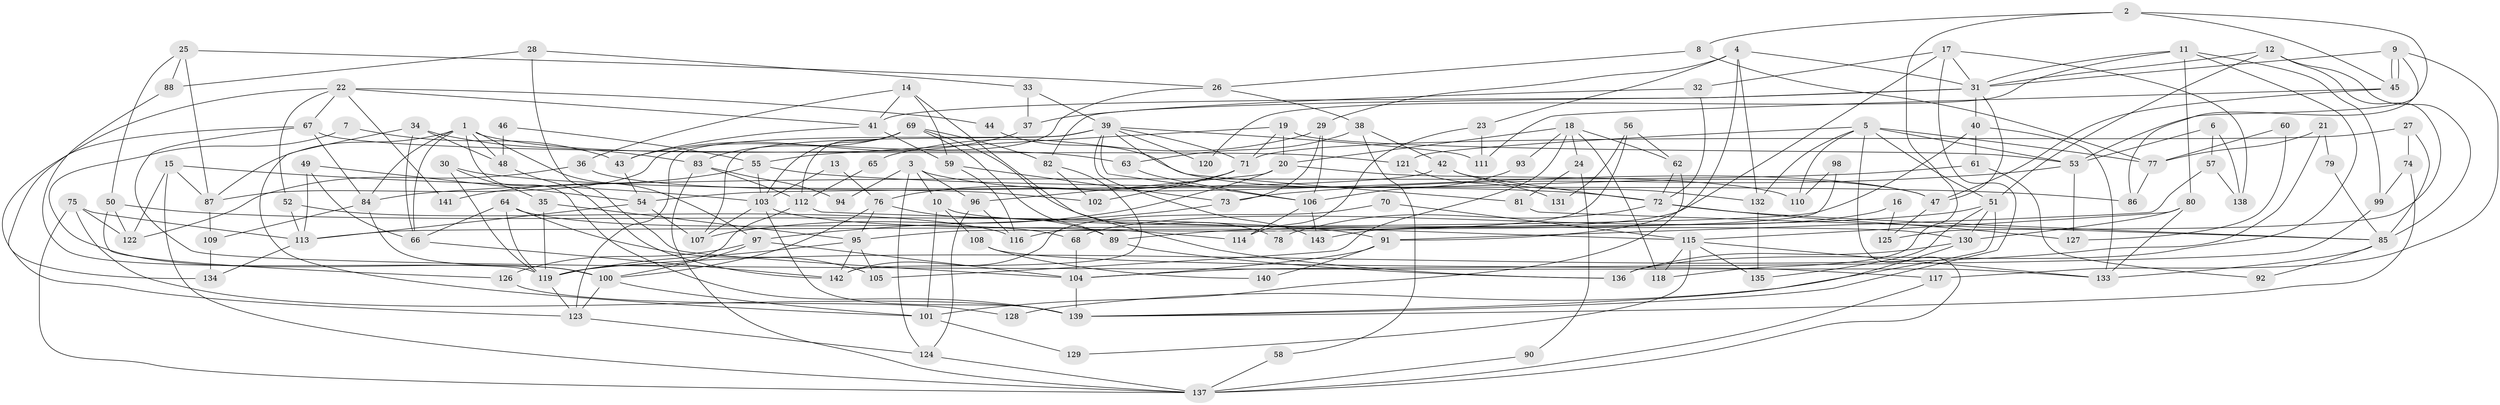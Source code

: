 // Generated by graph-tools (version 1.1) at 2025/02/03/09/25 03:02:07]
// undirected, 143 vertices, 286 edges
graph export_dot {
graph [start="1"]
  node [color=gray90,style=filled];
  1;
  2;
  3;
  4;
  5;
  6;
  7;
  8;
  9;
  10;
  11;
  12;
  13;
  14;
  15;
  16;
  17;
  18;
  19;
  20;
  21;
  22;
  23;
  24;
  25;
  26;
  27;
  28;
  29;
  30;
  31;
  32;
  33;
  34;
  35;
  36;
  37;
  38;
  39;
  40;
  41;
  42;
  43;
  44;
  45;
  46;
  47;
  48;
  49;
  50;
  51;
  52;
  53;
  54;
  55;
  56;
  57;
  58;
  59;
  60;
  61;
  62;
  63;
  64;
  65;
  66;
  67;
  68;
  69;
  70;
  71;
  72;
  73;
  74;
  75;
  76;
  77;
  78;
  79;
  80;
  81;
  82;
  83;
  84;
  85;
  86;
  87;
  88;
  89;
  90;
  91;
  92;
  93;
  94;
  95;
  96;
  97;
  98;
  99;
  100;
  101;
  102;
  103;
  104;
  105;
  106;
  107;
  108;
  109;
  110;
  111;
  112;
  113;
  114;
  115;
  116;
  117;
  118;
  119;
  120;
  121;
  122;
  123;
  124;
  125;
  126;
  127;
  128;
  129;
  130;
  131;
  132;
  133;
  134;
  135;
  136;
  137;
  138;
  139;
  140;
  141;
  142;
  143;
  1 -- 84;
  1 -- 139;
  1 -- 48;
  1 -- 63;
  1 -- 66;
  1 -- 87;
  1 -- 97;
  2 -- 45;
  2 -- 118;
  2 -- 8;
  2 -- 53;
  3 -- 124;
  3 -- 10;
  3 -- 47;
  3 -- 94;
  3 -- 96;
  4 -- 31;
  4 -- 91;
  4 -- 23;
  4 -- 29;
  4 -- 132;
  5 -- 132;
  5 -- 77;
  5 -- 51;
  5 -- 53;
  5 -- 110;
  5 -- 121;
  5 -- 137;
  6 -- 138;
  6 -- 53;
  6 -- 57;
  7 -- 43;
  7 -- 100;
  8 -- 26;
  8 -- 77;
  9 -- 31;
  9 -- 45;
  9 -- 45;
  9 -- 86;
  9 -- 117;
  10 -- 101;
  10 -- 130;
  10 -- 108;
  11 -- 99;
  11 -- 31;
  11 -- 80;
  11 -- 120;
  11 -- 136;
  12 -- 51;
  12 -- 85;
  12 -- 31;
  12 -- 125;
  13 -- 103;
  13 -- 76;
  14 -- 41;
  14 -- 136;
  14 -- 36;
  14 -- 59;
  15 -- 103;
  15 -- 137;
  15 -- 87;
  15 -- 122;
  16 -- 125;
  16 -- 68;
  17 -- 139;
  17 -- 31;
  17 -- 32;
  17 -- 138;
  17 -- 143;
  18 -- 20;
  18 -- 105;
  18 -- 24;
  18 -- 62;
  18 -- 93;
  18 -- 118;
  19 -- 53;
  19 -- 71;
  19 -- 20;
  19 -- 55;
  20 -- 96;
  20 -- 107;
  20 -- 110;
  21 -- 119;
  21 -- 77;
  21 -- 79;
  22 -- 41;
  22 -- 67;
  22 -- 44;
  22 -- 52;
  22 -- 134;
  22 -- 141;
  23 -- 114;
  23 -- 111;
  24 -- 81;
  24 -- 90;
  25 -- 87;
  25 -- 88;
  25 -- 26;
  25 -- 50;
  26 -- 87;
  26 -- 38;
  27 -- 85;
  27 -- 71;
  27 -- 74;
  28 -- 33;
  28 -- 104;
  28 -- 88;
  29 -- 73;
  29 -- 65;
  29 -- 106;
  30 -- 35;
  30 -- 72;
  30 -- 119;
  31 -- 47;
  31 -- 40;
  31 -- 41;
  31 -- 82;
  32 -- 72;
  32 -- 37;
  33 -- 39;
  33 -- 37;
  34 -- 66;
  34 -- 83;
  34 -- 48;
  34 -- 101;
  35 -- 119;
  35 -- 95;
  36 -- 122;
  36 -- 102;
  37 -- 43;
  38 -- 63;
  38 -- 42;
  38 -- 58;
  39 -- 106;
  39 -- 107;
  39 -- 71;
  39 -- 81;
  39 -- 111;
  39 -- 120;
  39 -- 123;
  39 -- 143;
  40 -- 133;
  40 -- 61;
  40 -- 113;
  41 -- 59;
  41 -- 43;
  42 -- 54;
  42 -- 72;
  42 -- 132;
  43 -- 54;
  44 -- 47;
  45 -- 111;
  45 -- 47;
  46 -- 55;
  46 -- 48;
  47 -- 125;
  48 -- 142;
  49 -- 66;
  49 -- 113;
  49 -- 54;
  50 -- 122;
  50 -- 91;
  50 -- 126;
  51 -- 130;
  51 -- 89;
  51 -- 128;
  51 -- 135;
  52 -- 113;
  52 -- 116;
  53 -- 73;
  53 -- 127;
  54 -- 113;
  54 -- 107;
  55 -- 103;
  55 -- 86;
  55 -- 141;
  56 -- 95;
  56 -- 62;
  56 -- 131;
  57 -- 91;
  57 -- 138;
  58 -- 137;
  59 -- 73;
  59 -- 116;
  60 -- 127;
  60 -- 77;
  61 -- 84;
  61 -- 92;
  62 -- 101;
  62 -- 72;
  63 -- 106;
  64 -- 119;
  64 -- 66;
  64 -- 68;
  64 -- 105;
  65 -- 112;
  66 -- 142;
  67 -- 133;
  67 -- 123;
  67 -- 84;
  67 -- 121;
  68 -- 104;
  69 -- 103;
  69 -- 89;
  69 -- 78;
  69 -- 82;
  69 -- 83;
  69 -- 112;
  70 -- 115;
  70 -- 142;
  71 -- 102;
  71 -- 76;
  72 -- 78;
  72 -- 85;
  72 -- 127;
  73 -- 97;
  74 -- 139;
  74 -- 99;
  75 -- 113;
  75 -- 137;
  75 -- 122;
  75 -- 139;
  76 -- 95;
  76 -- 89;
  76 -- 100;
  77 -- 86;
  79 -- 85;
  80 -- 115;
  80 -- 130;
  80 -- 133;
  81 -- 85;
  82 -- 102;
  82 -- 142;
  83 -- 137;
  83 -- 94;
  83 -- 112;
  84 -- 100;
  84 -- 109;
  85 -- 133;
  85 -- 92;
  87 -- 109;
  88 -- 119;
  89 -- 136;
  90 -- 137;
  91 -- 104;
  91 -- 140;
  93 -- 106;
  95 -- 142;
  95 -- 119;
  95 -- 105;
  96 -- 116;
  96 -- 124;
  97 -- 100;
  97 -- 104;
  97 -- 126;
  98 -- 116;
  98 -- 110;
  99 -- 104;
  100 -- 123;
  100 -- 101;
  101 -- 129;
  103 -- 107;
  103 -- 139;
  103 -- 114;
  104 -- 139;
  106 -- 143;
  106 -- 114;
  108 -- 117;
  108 -- 140;
  109 -- 134;
  112 -- 115;
  112 -- 119;
  113 -- 134;
  115 -- 135;
  115 -- 118;
  115 -- 129;
  115 -- 133;
  117 -- 137;
  119 -- 123;
  121 -- 131;
  123 -- 124;
  124 -- 137;
  126 -- 128;
  130 -- 136;
  130 -- 139;
  132 -- 135;
}

